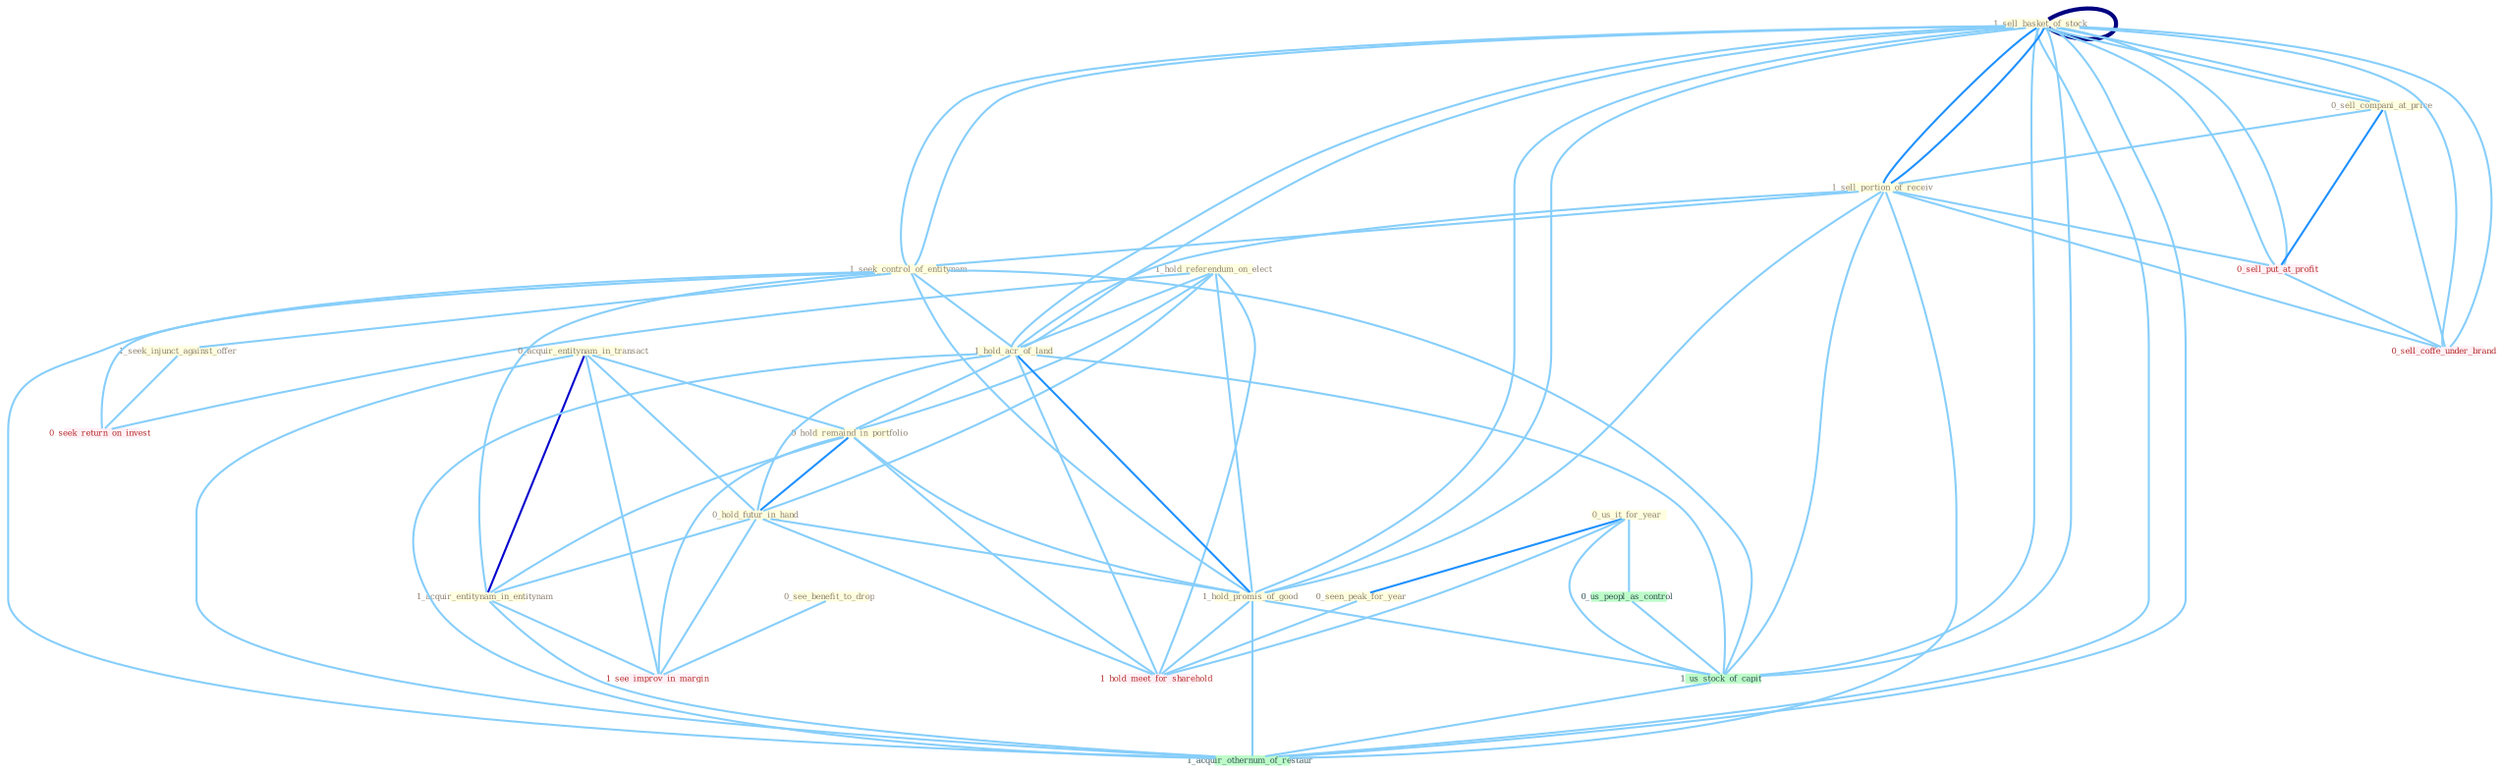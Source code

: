 Graph G{ 
    node
    [shape=polygon,style=filled,width=.5,height=.06,color="#BDFCC9",fixedsize=true,fontsize=4,
    fontcolor="#2f4f4f"];
    {node
    [color="#ffffe0", fontcolor="#8b7d6b"] "1_sell_basket_of_stock " "0_sell_compani_at_price " "1_hold_referendum_on_elect " "0_see_benefit_to_drop " "1_sell_portion_of_receiv " "1_seek_control_of_entitynam " "0_acquir_entitynam_in_transact " "1_hold_acr_of_land " "1_seek_injunct_against_offer " "0_us_it_for_year " "0_hold_remaind_in_portfolio " "0_seen_peak_for_year " "0_hold_futur_in_hand " "1_sell_basket_of_stock " "1_hold_promis_of_good " "1_acquir_entitynam_in_entitynam "}
{node [color="#fff0f5", fontcolor="#b22222"] "0_sell_put_at_profit " "0_seek_return_on_invest " "1_see_improv_in_margin " "0_sell_coffe_under_brand " "1_hold_meet_for_sharehold "}
edge [color="#B0E2FF"];

	"1_sell_basket_of_stock " -- "0_sell_compani_at_price " [w="1", color="#87cefa" ];
	"1_sell_basket_of_stock " -- "1_sell_portion_of_receiv " [w="2", color="#1e90ff" , len=0.8];
	"1_sell_basket_of_stock " -- "1_seek_control_of_entitynam " [w="1", color="#87cefa" ];
	"1_sell_basket_of_stock " -- "1_hold_acr_of_land " [w="1", color="#87cefa" ];
	"1_sell_basket_of_stock " -- "1_sell_basket_of_stock " [w="4", style=bold, color="#000080", len=0.4];
	"1_sell_basket_of_stock " -- "1_hold_promis_of_good " [w="1", color="#87cefa" ];
	"1_sell_basket_of_stock " -- "0_sell_put_at_profit " [w="1", color="#87cefa" ];
	"1_sell_basket_of_stock " -- "1_us_stock_of_capit " [w="1", color="#87cefa" ];
	"1_sell_basket_of_stock " -- "0_sell_coffe_under_brand " [w="1", color="#87cefa" ];
	"1_sell_basket_of_stock " -- "1_acquir_othernum_of_restaur " [w="1", color="#87cefa" ];
	"0_sell_compani_at_price " -- "1_sell_portion_of_receiv " [w="1", color="#87cefa" ];
	"0_sell_compani_at_price " -- "1_sell_basket_of_stock " [w="1", color="#87cefa" ];
	"0_sell_compani_at_price " -- "0_sell_put_at_profit " [w="2", color="#1e90ff" , len=0.8];
	"0_sell_compani_at_price " -- "0_sell_coffe_under_brand " [w="1", color="#87cefa" ];
	"1_hold_referendum_on_elect " -- "1_hold_acr_of_land " [w="1", color="#87cefa" ];
	"1_hold_referendum_on_elect " -- "0_hold_remaind_in_portfolio " [w="1", color="#87cefa" ];
	"1_hold_referendum_on_elect " -- "0_hold_futur_in_hand " [w="1", color="#87cefa" ];
	"1_hold_referendum_on_elect " -- "1_hold_promis_of_good " [w="1", color="#87cefa" ];
	"1_hold_referendum_on_elect " -- "0_seek_return_on_invest " [w="1", color="#87cefa" ];
	"1_hold_referendum_on_elect " -- "1_hold_meet_for_sharehold " [w="1", color="#87cefa" ];
	"0_see_benefit_to_drop " -- "1_see_improv_in_margin " [w="1", color="#87cefa" ];
	"1_sell_portion_of_receiv " -- "1_seek_control_of_entitynam " [w="1", color="#87cefa" ];
	"1_sell_portion_of_receiv " -- "1_hold_acr_of_land " [w="1", color="#87cefa" ];
	"1_sell_portion_of_receiv " -- "1_sell_basket_of_stock " [w="2", color="#1e90ff" , len=0.8];
	"1_sell_portion_of_receiv " -- "1_hold_promis_of_good " [w="1", color="#87cefa" ];
	"1_sell_portion_of_receiv " -- "0_sell_put_at_profit " [w="1", color="#87cefa" ];
	"1_sell_portion_of_receiv " -- "1_us_stock_of_capit " [w="1", color="#87cefa" ];
	"1_sell_portion_of_receiv " -- "0_sell_coffe_under_brand " [w="1", color="#87cefa" ];
	"1_sell_portion_of_receiv " -- "1_acquir_othernum_of_restaur " [w="1", color="#87cefa" ];
	"1_seek_control_of_entitynam " -- "1_hold_acr_of_land " [w="1", color="#87cefa" ];
	"1_seek_control_of_entitynam " -- "1_seek_injunct_against_offer " [w="1", color="#87cefa" ];
	"1_seek_control_of_entitynam " -- "1_sell_basket_of_stock " [w="1", color="#87cefa" ];
	"1_seek_control_of_entitynam " -- "1_hold_promis_of_good " [w="1", color="#87cefa" ];
	"1_seek_control_of_entitynam " -- "1_acquir_entitynam_in_entitynam " [w="1", color="#87cefa" ];
	"1_seek_control_of_entitynam " -- "0_seek_return_on_invest " [w="1", color="#87cefa" ];
	"1_seek_control_of_entitynam " -- "1_us_stock_of_capit " [w="1", color="#87cefa" ];
	"1_seek_control_of_entitynam " -- "1_acquir_othernum_of_restaur " [w="1", color="#87cefa" ];
	"0_acquir_entitynam_in_transact " -- "0_hold_remaind_in_portfolio " [w="1", color="#87cefa" ];
	"0_acquir_entitynam_in_transact " -- "0_hold_futur_in_hand " [w="1", color="#87cefa" ];
	"0_acquir_entitynam_in_transact " -- "1_acquir_entitynam_in_entitynam " [w="3", color="#0000cd" , len=0.6];
	"0_acquir_entitynam_in_transact " -- "1_see_improv_in_margin " [w="1", color="#87cefa" ];
	"0_acquir_entitynam_in_transact " -- "1_acquir_othernum_of_restaur " [w="1", color="#87cefa" ];
	"1_hold_acr_of_land " -- "0_hold_remaind_in_portfolio " [w="1", color="#87cefa" ];
	"1_hold_acr_of_land " -- "0_hold_futur_in_hand " [w="1", color="#87cefa" ];
	"1_hold_acr_of_land " -- "1_sell_basket_of_stock " [w="1", color="#87cefa" ];
	"1_hold_acr_of_land " -- "1_hold_promis_of_good " [w="2", color="#1e90ff" , len=0.8];
	"1_hold_acr_of_land " -- "1_us_stock_of_capit " [w="1", color="#87cefa" ];
	"1_hold_acr_of_land " -- "1_hold_meet_for_sharehold " [w="1", color="#87cefa" ];
	"1_hold_acr_of_land " -- "1_acquir_othernum_of_restaur " [w="1", color="#87cefa" ];
	"1_seek_injunct_against_offer " -- "0_seek_return_on_invest " [w="1", color="#87cefa" ];
	"0_us_it_for_year " -- "0_seen_peak_for_year " [w="2", color="#1e90ff" , len=0.8];
	"0_us_it_for_year " -- "0_us_peopl_as_control " [w="1", color="#87cefa" ];
	"0_us_it_for_year " -- "1_us_stock_of_capit " [w="1", color="#87cefa" ];
	"0_us_it_for_year " -- "1_hold_meet_for_sharehold " [w="1", color="#87cefa" ];
	"0_hold_remaind_in_portfolio " -- "0_hold_futur_in_hand " [w="2", color="#1e90ff" , len=0.8];
	"0_hold_remaind_in_portfolio " -- "1_hold_promis_of_good " [w="1", color="#87cefa" ];
	"0_hold_remaind_in_portfolio " -- "1_acquir_entitynam_in_entitynam " [w="1", color="#87cefa" ];
	"0_hold_remaind_in_portfolio " -- "1_see_improv_in_margin " [w="1", color="#87cefa" ];
	"0_hold_remaind_in_portfolio " -- "1_hold_meet_for_sharehold " [w="1", color="#87cefa" ];
	"0_seen_peak_for_year " -- "1_hold_meet_for_sharehold " [w="1", color="#87cefa" ];
	"0_hold_futur_in_hand " -- "1_hold_promis_of_good " [w="1", color="#87cefa" ];
	"0_hold_futur_in_hand " -- "1_acquir_entitynam_in_entitynam " [w="1", color="#87cefa" ];
	"0_hold_futur_in_hand " -- "1_see_improv_in_margin " [w="1", color="#87cefa" ];
	"0_hold_futur_in_hand " -- "1_hold_meet_for_sharehold " [w="1", color="#87cefa" ];
	"1_sell_basket_of_stock " -- "1_hold_promis_of_good " [w="1", color="#87cefa" ];
	"1_sell_basket_of_stock " -- "0_sell_put_at_profit " [w="1", color="#87cefa" ];
	"1_sell_basket_of_stock " -- "1_us_stock_of_capit " [w="1", color="#87cefa" ];
	"1_sell_basket_of_stock " -- "0_sell_coffe_under_brand " [w="1", color="#87cefa" ];
	"1_sell_basket_of_stock " -- "1_acquir_othernum_of_restaur " [w="1", color="#87cefa" ];
	"1_hold_promis_of_good " -- "1_us_stock_of_capit " [w="1", color="#87cefa" ];
	"1_hold_promis_of_good " -- "1_hold_meet_for_sharehold " [w="1", color="#87cefa" ];
	"1_hold_promis_of_good " -- "1_acquir_othernum_of_restaur " [w="1", color="#87cefa" ];
	"1_acquir_entitynam_in_entitynam " -- "1_see_improv_in_margin " [w="1", color="#87cefa" ];
	"1_acquir_entitynam_in_entitynam " -- "1_acquir_othernum_of_restaur " [w="1", color="#87cefa" ];
	"0_us_peopl_as_control " -- "1_us_stock_of_capit " [w="1", color="#87cefa" ];
	"0_sell_put_at_profit " -- "0_sell_coffe_under_brand " [w="1", color="#87cefa" ];
	"1_us_stock_of_capit " -- "1_acquir_othernum_of_restaur " [w="1", color="#87cefa" ];
}